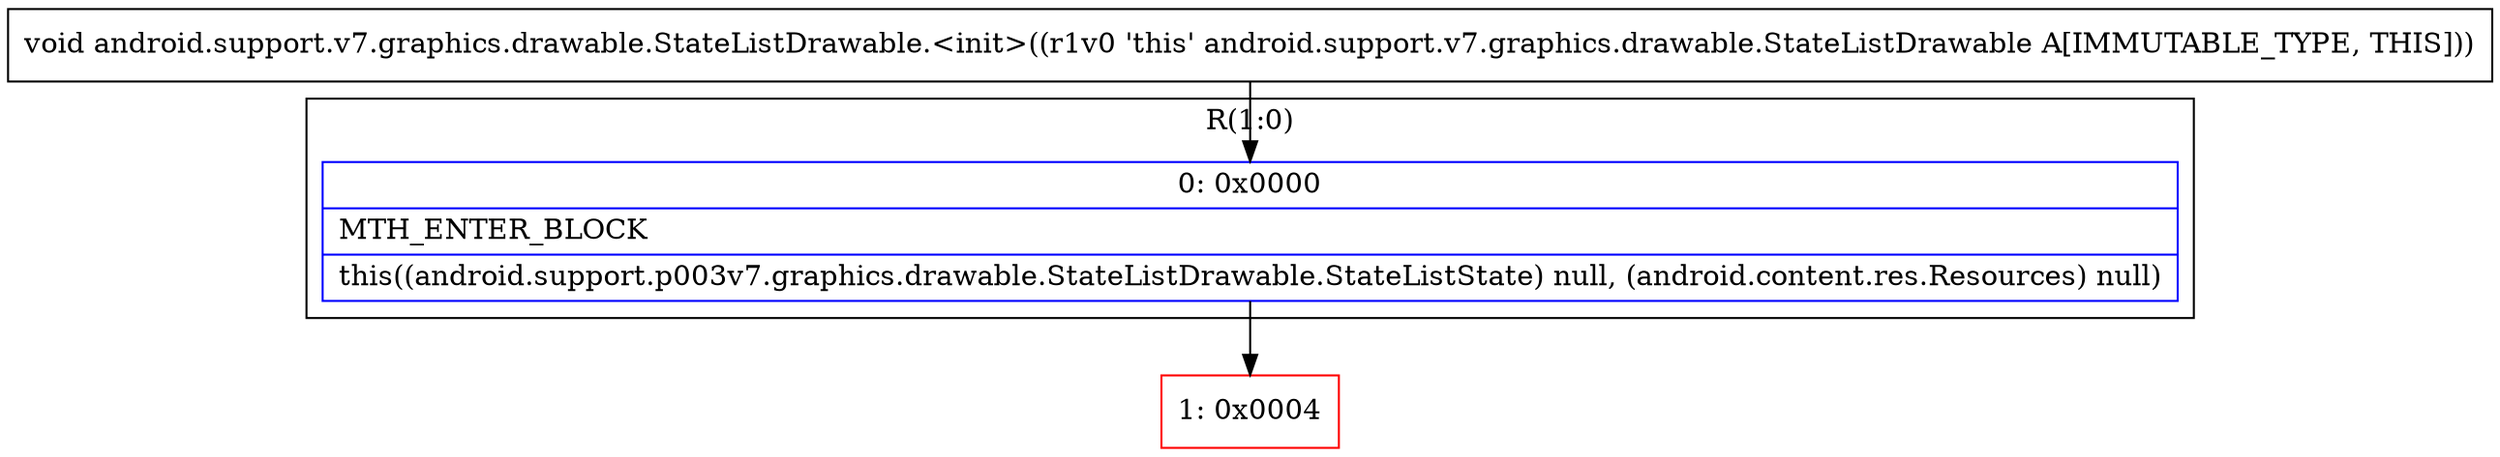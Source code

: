 digraph "CFG forandroid.support.v7.graphics.drawable.StateListDrawable.\<init\>()V" {
subgraph cluster_Region_1656945511 {
label = "R(1:0)";
node [shape=record,color=blue];
Node_0 [shape=record,label="{0\:\ 0x0000|MTH_ENTER_BLOCK\l|this((android.support.p003v7.graphics.drawable.StateListDrawable.StateListState) null, (android.content.res.Resources) null)\l}"];
}
Node_1 [shape=record,color=red,label="{1\:\ 0x0004}"];
MethodNode[shape=record,label="{void android.support.v7.graphics.drawable.StateListDrawable.\<init\>((r1v0 'this' android.support.v7.graphics.drawable.StateListDrawable A[IMMUTABLE_TYPE, THIS])) }"];
MethodNode -> Node_0;
Node_0 -> Node_1;
}

